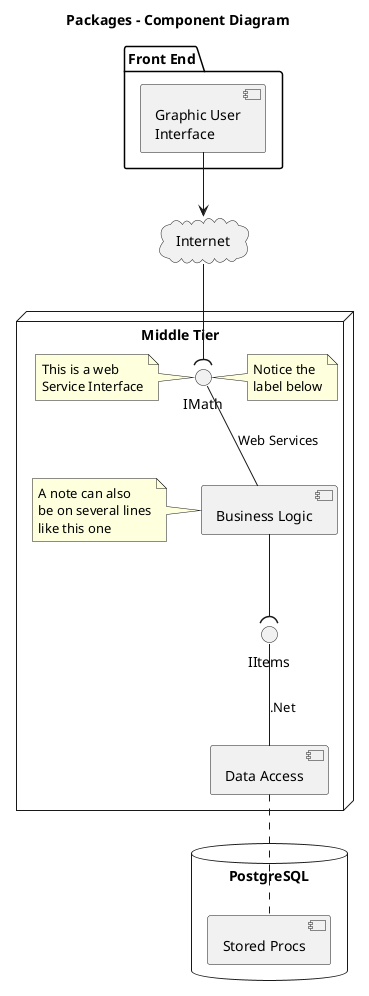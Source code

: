 @startuml

skinparam componentStyle uml2

title Packages - Component Diagram

package "Front End" {
    component [Graphic User\nInterface] as GUI
}

cloud Internet {
}

node "Middle Tier" {
    [Business Logic]
    [Data Access] as DA
    interface IMath as Math
    note left of Math : This is a web\nService Interface
    note right of Math : Notice the\nlabel below
    interface "IItems" as Items

    note left of [Business Logic]
        A note can also
        be on several lines
        like this one
    end note

}

database "PostgreSQL\n" {
    [Stored Procs]
}

GUI -down-> Internet
Internet -down-( Math
[Business Logic] -up- Math : Web Services
DA -up- Items  : .Net
[Business Logic] --( Items
DA .. [Stored Procs]

@enduml